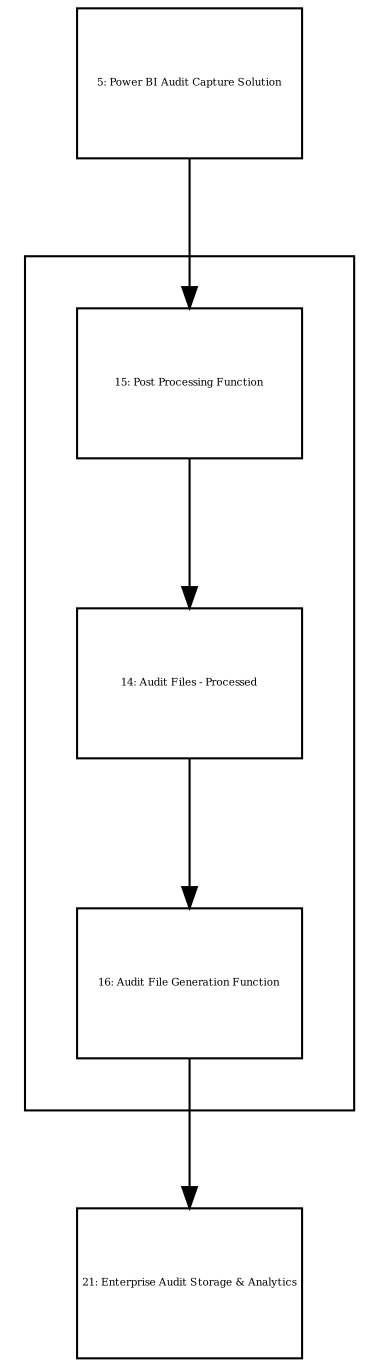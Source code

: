 digraph {
  compound=true
  graph [splines=polyline,rankdir=TB,ranksep=1.0,nodesep=1.0,fontsize=5]
  node [shape=box,fontsize=5]
  edge []

  subgraph cluster_13 {
    margin=25
    14 [width=1.500000,height=1.000000,fixedsize=true,id=14,label="14: Audit Files - Processed"]
    15 [width=1.500000,height=1.000000,fixedsize=true,id=15,label="15: Post Processing Function"]
    16 [width=1.500000,height=1.000000,fixedsize=true,id=16,label="16: Audit File Generation Function"]
  }
  5 [width=1.500000,height=1.000000,fixedsize=true,id=5,label="5: Power BI Audit Capture Solution"]
  21 [width=1.500000,height=1.000000,fixedsize=true,id=21,label="21: Enterprise Audit Storage & Analytics"]

  16 -> 21 [id=51]
  5 -> 15 [id=46]
  15 -> 14 [id=48]
  14 -> 16 [id=49]
}